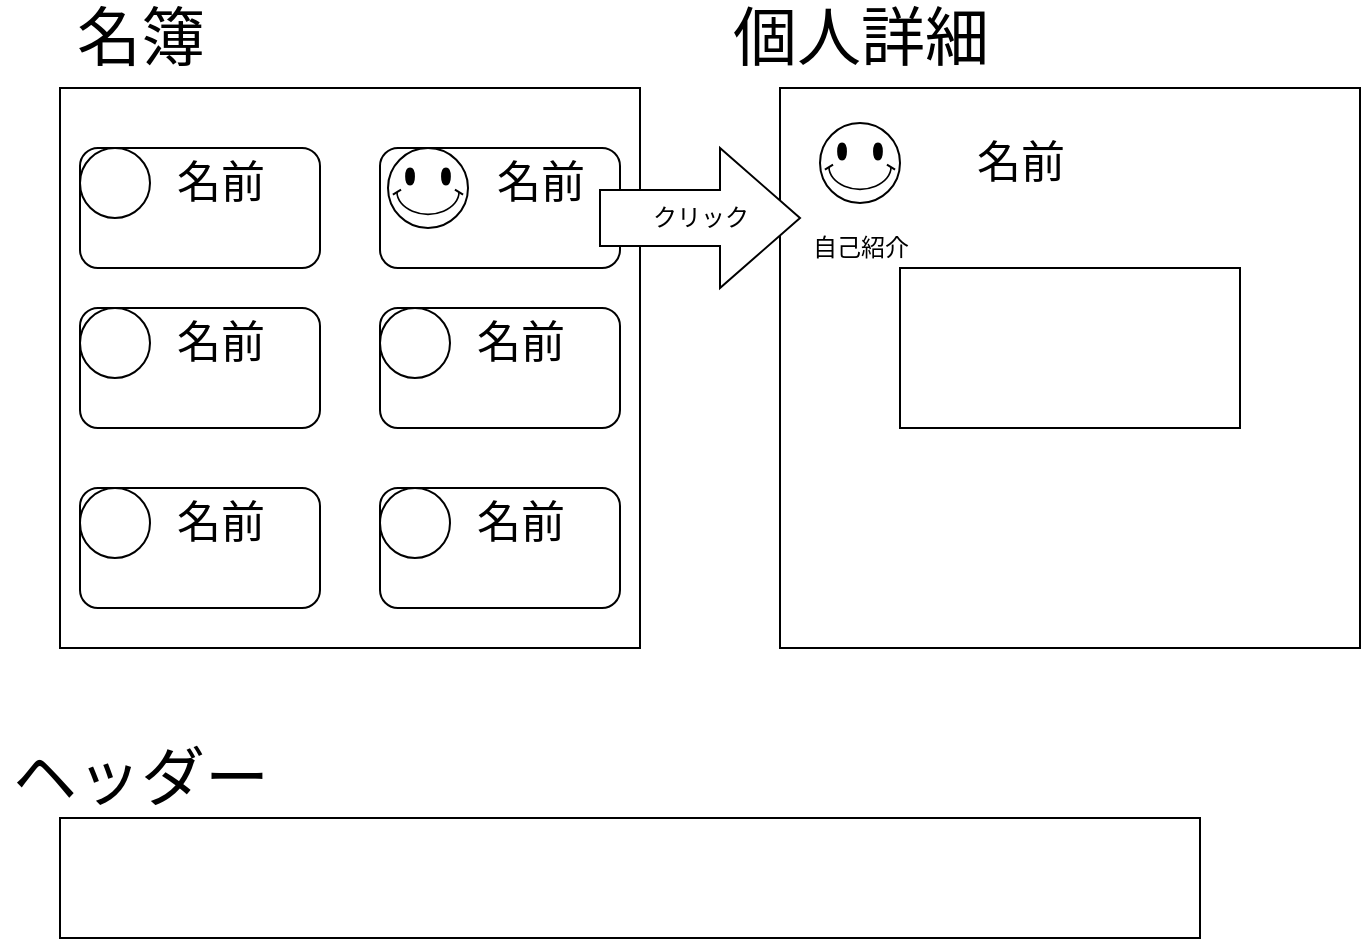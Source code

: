 <mxfile version="13.9.9" type="device"><diagram id="8Nfh_L6WiPH6mCU1--g6" name="ページ1"><mxGraphModel dx="1042" dy="791" grid="1" gridSize="10" guides="1" tooltips="1" connect="1" arrows="1" fold="1" page="1" pageScale="1" pageWidth="827" pageHeight="1169" math="0" shadow="0"><root><mxCell id="0"/><mxCell id="1" parent="0"/><mxCell id="uxnETlMOt9tgyTY86lq_-30" value="" style="group" vertex="1" connectable="0" parent="1"><mxGeometry x="470" y="190" width="290" height="280" as="geometry"/></mxCell><mxCell id="uxnETlMOt9tgyTY86lq_-31" value="" style="rounded=0;whiteSpace=wrap;html=1;" vertex="1" parent="uxnETlMOt9tgyTY86lq_-30"><mxGeometry width="290" height="280" as="geometry"/></mxCell><mxCell id="uxnETlMOt9tgyTY86lq_-33" value="" style="verticalLabelPosition=bottom;verticalAlign=top;html=1;shape=mxgraph.basic.smiley" vertex="1" parent="uxnETlMOt9tgyTY86lq_-30"><mxGeometry x="20" y="17.5" width="40" height="40" as="geometry"/></mxCell><mxCell id="uxnETlMOt9tgyTY86lq_-34" value="&lt;font style=&quot;font-size: 22px&quot;&gt;名前&lt;/font&gt;" style="text;html=1;align=center;verticalAlign=middle;resizable=0;points=[];autosize=1;" vertex="1" parent="uxnETlMOt9tgyTY86lq_-30"><mxGeometry x="90" y="27.5" width="60" height="20" as="geometry"/></mxCell><mxCell id="uxnETlMOt9tgyTY86lq_-57" value="" style="verticalLabelPosition=bottom;verticalAlign=top;html=1;shape=mxgraph.basic.rect;fillColor2=none;strokeWidth=1;size=20;indent=5;rounded=1;" vertex="1" parent="uxnETlMOt9tgyTY86lq_-30"><mxGeometry x="60" y="90" width="170" height="80" as="geometry"/></mxCell><mxCell id="uxnETlMOt9tgyTY86lq_-58" value="自己紹介" style="text;html=1;align=center;verticalAlign=middle;resizable=0;points=[];autosize=1;" vertex="1" parent="uxnETlMOt9tgyTY86lq_-30"><mxGeometry x="10" y="70" width="60" height="20" as="geometry"/></mxCell><mxCell id="uxnETlMOt9tgyTY86lq_-29" value="&lt;span style=&quot;font-size: 32px&quot;&gt;名簿&lt;/span&gt;" style="text;html=1;align=center;verticalAlign=middle;resizable=0;points=[];autosize=1;" vertex="1" parent="1"><mxGeometry x="110" y="150" width="80" height="30" as="geometry"/></mxCell><mxCell id="uxnETlMOt9tgyTY86lq_-55" value="&lt;span style=&quot;font-size: 32px&quot;&gt;個人詳細&lt;/span&gt;" style="text;html=1;align=center;verticalAlign=middle;resizable=0;points=[];autosize=1;" vertex="1" parent="1"><mxGeometry x="440" y="150" width="140" height="30" as="geometry"/></mxCell><mxCell id="uxnETlMOt9tgyTY86lq_-1" value="" style="rounded=0;whiteSpace=wrap;html=1;" vertex="1" parent="1"><mxGeometry x="110" y="190" width="290" height="280" as="geometry"/></mxCell><mxCell id="uxnETlMOt9tgyTY86lq_-3" value="" style="rounded=1;whiteSpace=wrap;html=1;" vertex="1" parent="1"><mxGeometry x="270" y="220" width="120" height="60" as="geometry"/></mxCell><mxCell id="uxnETlMOt9tgyTY86lq_-5" value="" style="verticalLabelPosition=bottom;verticalAlign=top;html=1;shape=mxgraph.basic.smiley" vertex="1" parent="1"><mxGeometry x="274" y="220" width="40" height="40" as="geometry"/></mxCell><mxCell id="uxnETlMOt9tgyTY86lq_-8" value="&lt;font style=&quot;font-size: 22px&quot;&gt;名前&lt;/font&gt;" style="text;html=1;align=center;verticalAlign=middle;resizable=0;points=[];autosize=1;" vertex="1" parent="1"><mxGeometry x="320" y="227.5" width="60" height="20" as="geometry"/></mxCell><mxCell id="uxnETlMOt9tgyTY86lq_-9" value="" style="group" vertex="1" connectable="0" parent="1"><mxGeometry x="120" y="220" width="120" height="60" as="geometry"/></mxCell><mxCell id="uxnETlMOt9tgyTY86lq_-2" value="" style="rounded=1;whiteSpace=wrap;html=1;" vertex="1" parent="uxnETlMOt9tgyTY86lq_-9"><mxGeometry width="120" height="60" as="geometry"/></mxCell><mxCell id="uxnETlMOt9tgyTY86lq_-4" value="" style="ellipse;whiteSpace=wrap;html=1;aspect=fixed;" vertex="1" parent="uxnETlMOt9tgyTY86lq_-9"><mxGeometry width="35" height="35" as="geometry"/></mxCell><mxCell id="uxnETlMOt9tgyTY86lq_-7" value="&lt;font style=&quot;font-size: 22px&quot;&gt;名前&lt;/font&gt;" style="text;html=1;align=center;verticalAlign=middle;resizable=0;points=[];autosize=1;" vertex="1" parent="uxnETlMOt9tgyTY86lq_-9"><mxGeometry x="40" y="7.5" width="60" height="20" as="geometry"/></mxCell><mxCell id="uxnETlMOt9tgyTY86lq_-10" value="" style="group" vertex="1" connectable="0" parent="1"><mxGeometry x="120" y="300" width="120" height="60" as="geometry"/></mxCell><mxCell id="uxnETlMOt9tgyTY86lq_-11" value="" style="rounded=1;whiteSpace=wrap;html=1;" vertex="1" parent="uxnETlMOt9tgyTY86lq_-10"><mxGeometry width="120" height="60" as="geometry"/></mxCell><mxCell id="uxnETlMOt9tgyTY86lq_-12" value="" style="ellipse;whiteSpace=wrap;html=1;aspect=fixed;" vertex="1" parent="uxnETlMOt9tgyTY86lq_-10"><mxGeometry width="35" height="35" as="geometry"/></mxCell><mxCell id="uxnETlMOt9tgyTY86lq_-13" value="&lt;font style=&quot;font-size: 22px&quot;&gt;名前&lt;/font&gt;" style="text;html=1;align=center;verticalAlign=middle;resizable=0;points=[];autosize=1;" vertex="1" parent="uxnETlMOt9tgyTY86lq_-10"><mxGeometry x="40" y="7.5" width="60" height="20" as="geometry"/></mxCell><mxCell id="uxnETlMOt9tgyTY86lq_-16" value="" style="group" vertex="1" connectable="0" parent="1"><mxGeometry x="270" y="300" width="120" height="60" as="geometry"/></mxCell><mxCell id="uxnETlMOt9tgyTY86lq_-17" value="" style="rounded=1;whiteSpace=wrap;html=1;" vertex="1" parent="uxnETlMOt9tgyTY86lq_-16"><mxGeometry width="120" height="60" as="geometry"/></mxCell><mxCell id="uxnETlMOt9tgyTY86lq_-18" value="" style="ellipse;whiteSpace=wrap;html=1;aspect=fixed;" vertex="1" parent="uxnETlMOt9tgyTY86lq_-16"><mxGeometry width="35" height="35" as="geometry"/></mxCell><mxCell id="uxnETlMOt9tgyTY86lq_-19" value="&lt;font style=&quot;font-size: 22px&quot;&gt;名前&lt;/font&gt;" style="text;html=1;align=center;verticalAlign=middle;resizable=0;points=[];autosize=1;" vertex="1" parent="uxnETlMOt9tgyTY86lq_-16"><mxGeometry x="40" y="7.5" width="60" height="20" as="geometry"/></mxCell><mxCell id="uxnETlMOt9tgyTY86lq_-20" value="" style="group" vertex="1" connectable="0" parent="1"><mxGeometry x="120" y="390" width="120" height="60" as="geometry"/></mxCell><mxCell id="uxnETlMOt9tgyTY86lq_-21" value="" style="rounded=1;whiteSpace=wrap;html=1;" vertex="1" parent="uxnETlMOt9tgyTY86lq_-20"><mxGeometry width="120" height="60" as="geometry"/></mxCell><mxCell id="uxnETlMOt9tgyTY86lq_-22" value="" style="ellipse;whiteSpace=wrap;html=1;aspect=fixed;" vertex="1" parent="uxnETlMOt9tgyTY86lq_-20"><mxGeometry width="35" height="35" as="geometry"/></mxCell><mxCell id="uxnETlMOt9tgyTY86lq_-23" value="&lt;font style=&quot;font-size: 22px&quot;&gt;名前&lt;/font&gt;" style="text;html=1;align=center;verticalAlign=middle;resizable=0;points=[];autosize=1;" vertex="1" parent="uxnETlMOt9tgyTY86lq_-20"><mxGeometry x="40" y="7.5" width="60" height="20" as="geometry"/></mxCell><mxCell id="uxnETlMOt9tgyTY86lq_-24" value="" style="group" vertex="1" connectable="0" parent="1"><mxGeometry x="270" y="390" width="120" height="60" as="geometry"/></mxCell><mxCell id="uxnETlMOt9tgyTY86lq_-25" value="" style="rounded=1;whiteSpace=wrap;html=1;" vertex="1" parent="uxnETlMOt9tgyTY86lq_-24"><mxGeometry width="120" height="60" as="geometry"/></mxCell><mxCell id="uxnETlMOt9tgyTY86lq_-26" value="" style="ellipse;whiteSpace=wrap;html=1;aspect=fixed;" vertex="1" parent="uxnETlMOt9tgyTY86lq_-24"><mxGeometry width="35" height="35" as="geometry"/></mxCell><mxCell id="uxnETlMOt9tgyTY86lq_-27" value="&lt;font style=&quot;font-size: 22px&quot;&gt;名前&lt;/font&gt;" style="text;html=1;align=center;verticalAlign=middle;resizable=0;points=[];autosize=1;" vertex="1" parent="uxnETlMOt9tgyTY86lq_-24"><mxGeometry x="40" y="7.5" width="60" height="20" as="geometry"/></mxCell><mxCell id="uxnETlMOt9tgyTY86lq_-59" value="クリック" style="html=1;shadow=0;dashed=0;align=center;verticalAlign=middle;shape=mxgraph.arrows2.arrow;dy=0.6;dx=40;notch=0;rounded=1;" vertex="1" parent="1"><mxGeometry x="380" y="220" width="100" height="70" as="geometry"/></mxCell><mxCell id="uxnETlMOt9tgyTY86lq_-60" value="" style="verticalLabelPosition=bottom;verticalAlign=top;html=1;shape=mxgraph.basic.rect;fillColor2=none;strokeWidth=1;size=20;indent=5;rounded=1;" vertex="1" parent="1"><mxGeometry x="110" y="555" width="570" height="60" as="geometry"/></mxCell><mxCell id="uxnETlMOt9tgyTY86lq_-62" value="&lt;span style=&quot;font-size: 32px&quot;&gt;ヘッダー&lt;/span&gt;" style="text;html=1;align=center;verticalAlign=middle;resizable=0;points=[];autosize=1;" vertex="1" parent="1"><mxGeometry x="80" y="520" width="140" height="30" as="geometry"/></mxCell></root></mxGraphModel></diagram></mxfile>